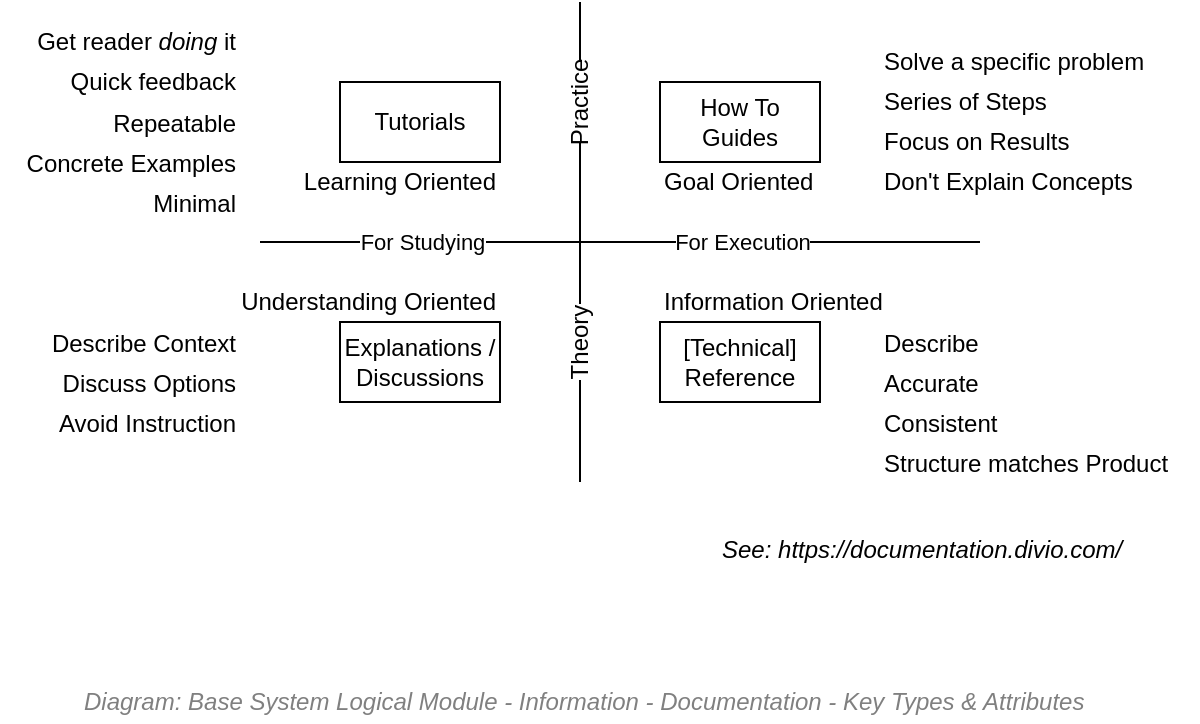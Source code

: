<mxfile compressed="false" version="20.3.0" type="device">
  <diagram id="LFFSuM9itQladwlMdYvx" name="Information/Documentation/Types">
    <mxGraphModel dx="782" dy="517" grid="1" gridSize="10" guides="1" tooltips="1" connect="1" arrows="1" fold="1" page="1" pageScale="1" pageWidth="827" pageHeight="1169" math="0" shadow="0">
      <root>
        <mxCell id="WKSHqu9oxkMPqmvNoZ5K-0" />
        <mxCell id="WKSHqu9oxkMPqmvNoZ5K-1" parent="WKSHqu9oxkMPqmvNoZ5K-0" />
        <mxCell id="Ch27QJfazuT4662C9EeC-9" value="" style="endArrow=none;html=1;" parent="WKSHqu9oxkMPqmvNoZ5K-1" target="Ch27QJfazuT4662C9EeC-8" edge="1">
          <mxGeometry width="50" height="50" relative="1" as="geometry">
            <mxPoint x="370" y="440" as="sourcePoint" />
            <mxPoint x="370" y="200" as="targetPoint" />
          </mxGeometry>
        </mxCell>
        <mxCell id="WKSHqu9oxkMPqmvNoZ5K-2" value="Explanations / Discussions" style="rounded=0;whiteSpace=wrap;html=1;" parent="WKSHqu9oxkMPqmvNoZ5K-1" vertex="1">
          <mxGeometry x="250" y="360" width="80" height="40" as="geometry" />
        </mxCell>
        <mxCell id="WKSHqu9oxkMPqmvNoZ5K-3" value="Tutorials" style="rounded=0;whiteSpace=wrap;html=1;" parent="WKSHqu9oxkMPqmvNoZ5K-1" vertex="1">
          <mxGeometry x="250" y="240" width="80" height="40" as="geometry" />
        </mxCell>
        <mxCell id="WKSHqu9oxkMPqmvNoZ5K-4" value="How To Guides" style="rounded=0;whiteSpace=wrap;html=1;" parent="WKSHqu9oxkMPqmvNoZ5K-1" vertex="1">
          <mxGeometry x="410" y="240" width="80" height="40" as="geometry" />
        </mxCell>
        <mxCell id="Ch27QJfazuT4662C9EeC-0" value="[Technical]&lt;br&gt;Reference" style="rounded=0;whiteSpace=wrap;html=1;" parent="WKSHqu9oxkMPqmvNoZ5K-1" vertex="1">
          <mxGeometry x="410" y="360" width="80" height="40" as="geometry" />
        </mxCell>
        <mxCell id="Ch27QJfazuT4662C9EeC-1" value="Learning Oriented" style="text;html=1;strokeColor=none;fillColor=none;align=right;verticalAlign=middle;whiteSpace=wrap;rounded=0;" parent="WKSHqu9oxkMPqmvNoZ5K-1" vertex="1">
          <mxGeometry x="170" y="280" width="160" height="20" as="geometry" />
        </mxCell>
        <mxCell id="Ch27QJfazuT4662C9EeC-3" value="Understanding Oriented" style="text;html=1;strokeColor=none;fillColor=none;align=right;verticalAlign=middle;whiteSpace=wrap;rounded=0;" parent="WKSHqu9oxkMPqmvNoZ5K-1" vertex="1">
          <mxGeometry x="170" y="340" width="160" height="20" as="geometry" />
        </mxCell>
        <mxCell id="Ch27QJfazuT4662C9EeC-4" value="Goal Oriented" style="text;html=1;strokeColor=none;fillColor=none;align=left;verticalAlign=middle;whiteSpace=wrap;rounded=0;" parent="WKSHqu9oxkMPqmvNoZ5K-1" vertex="1">
          <mxGeometry x="410" y="280" width="160" height="20" as="geometry" />
        </mxCell>
        <mxCell id="Ch27QJfazuT4662C9EeC-5" value="Information Oriented" style="text;html=1;strokeColor=none;fillColor=none;align=left;verticalAlign=middle;whiteSpace=wrap;rounded=0;" parent="WKSHqu9oxkMPqmvNoZ5K-1" vertex="1">
          <mxGeometry x="410" y="340" width="160" height="20" as="geometry" />
        </mxCell>
        <mxCell id="Ch27QJfazuT4662C9EeC-6" value="" style="endArrow=none;html=1;" parent="WKSHqu9oxkMPqmvNoZ5K-1" edge="1">
          <mxGeometry width="50" height="50" relative="1" as="geometry">
            <mxPoint x="210" y="320" as="sourcePoint" />
            <mxPoint x="570" y="320" as="targetPoint" />
          </mxGeometry>
        </mxCell>
        <mxCell id="Ch27QJfazuT4662C9EeC-12" value="For Studying" style="edgeLabel;html=1;align=center;verticalAlign=middle;resizable=0;points=[];" parent="Ch27QJfazuT4662C9EeC-6" vertex="1" connectable="0">
          <mxGeometry x="-0.664" relative="1" as="geometry">
            <mxPoint x="20" as="offset" />
          </mxGeometry>
        </mxCell>
        <mxCell id="Ch27QJfazuT4662C9EeC-13" value="For Execution" style="edgeLabel;html=1;align=center;verticalAlign=middle;resizable=0;points=[];" parent="Ch27QJfazuT4662C9EeC-6" vertex="1" connectable="0">
          <mxGeometry x="-0.664" relative="1" as="geometry">
            <mxPoint x="180" as="offset" />
          </mxGeometry>
        </mxCell>
        <mxCell id="Ch27QJfazuT4662C9EeC-7" value="" style="endArrow=none;html=1;" parent="WKSHqu9oxkMPqmvNoZ5K-1" source="Ch27QJfazuT4662C9EeC-8" edge="1">
          <mxGeometry width="50" height="50" relative="1" as="geometry">
            <mxPoint x="370" y="440" as="sourcePoint" />
            <mxPoint x="370" y="200" as="targetPoint" />
          </mxGeometry>
        </mxCell>
        <mxCell id="Ch27QJfazuT4662C9EeC-8" value="Practice" style="text;html=1;strokeColor=none;fillColor=none;align=center;verticalAlign=middle;whiteSpace=wrap;rounded=0;rotation=-90;" parent="WKSHqu9oxkMPqmvNoZ5K-1" vertex="1">
          <mxGeometry x="350" y="240" width="40" height="20" as="geometry" />
        </mxCell>
        <mxCell id="Ch27QJfazuT4662C9EeC-10" value="Theory" style="text;html=1;strokeColor=none;fillColor=none;align=center;verticalAlign=middle;whiteSpace=wrap;rounded=0;rotation=-90;labelBackgroundColor=#ffffff;" parent="WKSHqu9oxkMPqmvNoZ5K-1" vertex="1">
          <mxGeometry x="350" y="360" width="40" height="20" as="geometry" />
        </mxCell>
        <mxCell id="Ch27QJfazuT4662C9EeC-14" value="Get reader &lt;i&gt;doing&lt;/i&gt; it" style="text;html=1;strokeColor=none;fillColor=none;align=right;verticalAlign=middle;whiteSpace=wrap;rounded=0;labelBackgroundColor=#ffffff;" parent="WKSHqu9oxkMPqmvNoZ5K-1" vertex="1">
          <mxGeometry x="80" y="210" width="120" height="20" as="geometry" />
        </mxCell>
        <mxCell id="Ch27QJfazuT4662C9EeC-15" value="Quick feedback" style="text;html=1;strokeColor=none;fillColor=none;align=right;verticalAlign=middle;whiteSpace=wrap;rounded=0;labelBackgroundColor=#ffffff;" parent="WKSHqu9oxkMPqmvNoZ5K-1" vertex="1">
          <mxGeometry x="80" y="230" width="120" height="20" as="geometry" />
        </mxCell>
        <mxCell id="Ch27QJfazuT4662C9EeC-16" value="Repeatable" style="text;html=1;strokeColor=none;fillColor=none;align=right;verticalAlign=middle;whiteSpace=wrap;rounded=0;labelBackgroundColor=#ffffff;" parent="WKSHqu9oxkMPqmvNoZ5K-1" vertex="1">
          <mxGeometry x="80" y="251" width="120" height="20" as="geometry" />
        </mxCell>
        <mxCell id="Ch27QJfazuT4662C9EeC-17" value="Concrete Examples" style="text;html=1;strokeColor=none;fillColor=none;align=right;verticalAlign=middle;whiteSpace=wrap;rounded=0;labelBackgroundColor=#ffffff;" parent="WKSHqu9oxkMPqmvNoZ5K-1" vertex="1">
          <mxGeometry x="80" y="271" width="120" height="20" as="geometry" />
        </mxCell>
        <mxCell id="Ch27QJfazuT4662C9EeC-18" value="Minimal" style="text;html=1;strokeColor=none;fillColor=none;align=right;verticalAlign=middle;whiteSpace=wrap;rounded=0;labelBackgroundColor=#ffffff;" parent="WKSHqu9oxkMPqmvNoZ5K-1" vertex="1">
          <mxGeometry x="80" y="291" width="120" height="20" as="geometry" />
        </mxCell>
        <mxCell id="Ch27QJfazuT4662C9EeC-19" value="Series of Steps" style="text;html=1;strokeColor=none;fillColor=none;align=left;verticalAlign=middle;whiteSpace=wrap;rounded=0;labelBackgroundColor=#ffffff;" parent="WKSHqu9oxkMPqmvNoZ5K-1" vertex="1">
          <mxGeometry x="520" y="240" width="150" height="20" as="geometry" />
        </mxCell>
        <mxCell id="Ch27QJfazuT4662C9EeC-20" value="Focus on Results" style="text;html=1;strokeColor=none;fillColor=none;align=left;verticalAlign=middle;whiteSpace=wrap;rounded=0;labelBackgroundColor=#ffffff;" parent="WKSHqu9oxkMPqmvNoZ5K-1" vertex="1">
          <mxGeometry x="520" y="260" width="150" height="20" as="geometry" />
        </mxCell>
        <mxCell id="Ch27QJfazuT4662C9EeC-21" value="Solve a specific problem" style="text;html=1;strokeColor=none;fillColor=none;align=left;verticalAlign=middle;whiteSpace=wrap;rounded=0;labelBackgroundColor=#ffffff;" parent="WKSHqu9oxkMPqmvNoZ5K-1" vertex="1">
          <mxGeometry x="520" y="220" width="150" height="20" as="geometry" />
        </mxCell>
        <mxCell id="Ch27QJfazuT4662C9EeC-22" value="Don&#39;t Explain Concepts" style="text;html=1;strokeColor=none;fillColor=none;align=left;verticalAlign=middle;whiteSpace=wrap;rounded=0;labelBackgroundColor=#ffffff;" parent="WKSHqu9oxkMPqmvNoZ5K-1" vertex="1">
          <mxGeometry x="520" y="280" width="150" height="20" as="geometry" />
        </mxCell>
        <mxCell id="Ch27QJfazuT4662C9EeC-23" value="Describe" style="text;html=1;strokeColor=none;fillColor=none;align=left;verticalAlign=middle;whiteSpace=wrap;rounded=0;labelBackgroundColor=#ffffff;" parent="WKSHqu9oxkMPqmvNoZ5K-1" vertex="1">
          <mxGeometry x="520" y="361" width="150" height="20" as="geometry" />
        </mxCell>
        <mxCell id="Ch27QJfazuT4662C9EeC-24" value="Accurate" style="text;html=1;strokeColor=none;fillColor=none;align=left;verticalAlign=middle;whiteSpace=wrap;rounded=0;labelBackgroundColor=#ffffff;" parent="WKSHqu9oxkMPqmvNoZ5K-1" vertex="1">
          <mxGeometry x="520" y="381" width="150" height="20" as="geometry" />
        </mxCell>
        <mxCell id="Ch27QJfazuT4662C9EeC-25" value="Consistent" style="text;html=1;strokeColor=none;fillColor=none;align=left;verticalAlign=middle;whiteSpace=wrap;rounded=0;labelBackgroundColor=#ffffff;" parent="WKSHqu9oxkMPqmvNoZ5K-1" vertex="1">
          <mxGeometry x="520" y="401" width="150" height="20" as="geometry" />
        </mxCell>
        <mxCell id="Ch27QJfazuT4662C9EeC-26" value="Structure matches Product" style="text;html=1;strokeColor=none;fillColor=none;align=left;verticalAlign=middle;whiteSpace=wrap;rounded=0;labelBackgroundColor=#ffffff;" parent="WKSHqu9oxkMPqmvNoZ5K-1" vertex="1">
          <mxGeometry x="520" y="421" width="150" height="20" as="geometry" />
        </mxCell>
        <mxCell id="Ch27QJfazuT4662C9EeC-27" value="Describe Context" style="text;html=1;strokeColor=none;fillColor=none;align=right;verticalAlign=middle;whiteSpace=wrap;rounded=0;labelBackgroundColor=#ffffff;" parent="WKSHqu9oxkMPqmvNoZ5K-1" vertex="1">
          <mxGeometry x="80" y="361" width="120" height="20" as="geometry" />
        </mxCell>
        <mxCell id="Ch27QJfazuT4662C9EeC-28" value="Discuss Options" style="text;html=1;strokeColor=none;fillColor=none;align=right;verticalAlign=middle;whiteSpace=wrap;rounded=0;labelBackgroundColor=#ffffff;" parent="WKSHqu9oxkMPqmvNoZ5K-1" vertex="1">
          <mxGeometry x="80" y="381" width="120" height="20" as="geometry" />
        </mxCell>
        <mxCell id="Ch27QJfazuT4662C9EeC-29" value="Avoid Instruction" style="text;html=1;strokeColor=none;fillColor=none;align=right;verticalAlign=middle;whiteSpace=wrap;rounded=0;labelBackgroundColor=#ffffff;" parent="WKSHqu9oxkMPqmvNoZ5K-1" vertex="1">
          <mxGeometry x="80" y="401" width="120" height="20" as="geometry" />
        </mxCell>
        <UserObject label="&lt;i&gt;See: https://documentation.divio.com/&lt;/i&gt;" link="https://documentation.divio.com/" id="Ch27QJfazuT4662C9EeC-31">
          <mxCell style="text;whiteSpace=wrap;html=1;" parent="WKSHqu9oxkMPqmvNoZ5K-1" vertex="1">
            <mxGeometry x="439" y="460" width="240" height="20" as="geometry" />
          </mxCell>
        </UserObject>
        <mxCell id="7Sc8V4woxU20A6aRwfQR-0" value="&lt;font style=&quot;font-size: 12px&quot;&gt;Diagram: Base System Logical Module - Information - Documentation - Key Types &amp;amp; Attributes&lt;br&gt;&lt;/font&gt;" style="text;strokeColor=none;fillColor=none;html=1;fontSize=12;fontStyle=2;verticalAlign=middle;align=left;shadow=0;glass=0;comic=0;opacity=30;fontColor=#808080;" parent="WKSHqu9oxkMPqmvNoZ5K-1" vertex="1">
          <mxGeometry x="120" y="540" width="480" height="20" as="geometry" />
        </mxCell>
      </root>
    </mxGraphModel>
  </diagram>
</mxfile>
